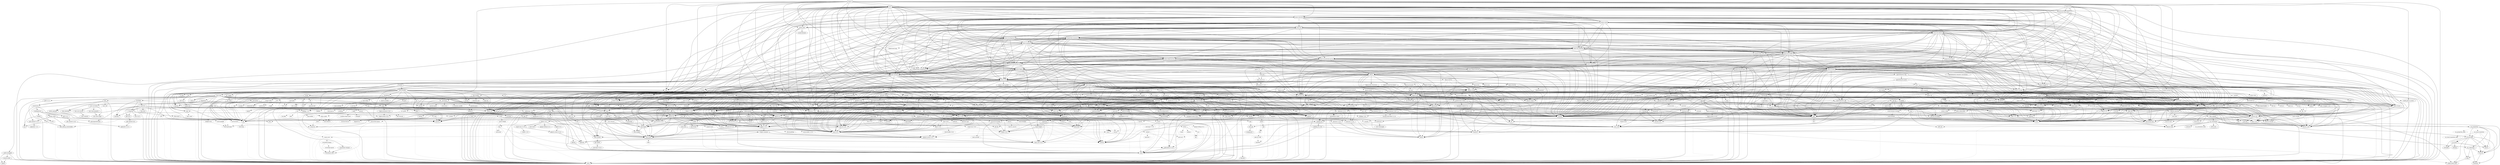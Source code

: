 digraph {
    0 [ label = "common-http-client" shape = box]
    1 [ label = "nomos-core" shape = box]
    2 [ label = "cl" shape = box]
    3 [ label = "cryptarchia-engine" shape = box]
    4 [ label = "nomos-utils" shape = box]
    5 [ label = "nomos-ledger" shape = box]
    6 [ label = "nomos_proof_statements" shape = box]
    7 [ label = "nomos-da-messages" shape = box]
    8 [ label = "kzgrs-backend" shape = box]
    9 [ label = "kzgrs" shape = box]
    10 [ label = "executor-http-client" shape = box]
    11 [ label = "nomos-executor" shape = box]
    12 [ label = "nomos-api" shape = box]
    13 [ label = "cryptarchia-consensus" shape = box]
    14 [ label = "nomos-blend-service" shape = box]
    15 [ label = "nomos-blend" shape = box]
    16 [ label = "nomos-blend-message" shape = box]
    17 [ label = "nomos-blend-network" shape = box]
    18 [ label = "nomos-libp2p" shape = box]
    19 [ label = "nomos-network" shape = box]
    20 [ label = "services-utils" shape = box]
    21 [ label = "nomos-da-sampling" shape = box]
    22 [ label = "nomos-da-network-core" shape = box]
    23 [ label = "subnetworks-assignations" shape = box]
    24 [ label = "nomos-da-network-service" shape = box]
    25 [ label = "nomos-tracing" shape = box]
    26 [ label = "nomos-da-storage" shape = box]
    27 [ label = "nomos-da-verifier" shape = box]
    28 [ label = "nomos-storage" shape = box]
    29 [ label = "nomos-mempool" shape = box]
    30 [ label = "nomos-tracing-service" shape = box]
    31 [ label = "nomos-time" shape = box]
    32 [ label = "nomos-da-dispersal" shape = box]
    33 [ label = "nomos-da-indexer" shape = box]
    34 [ label = "nomos-node" shape = box]
    35 [ label = "nomos-system-sig" shape = box]
    36 [ label = "bundler" shape = box]
    37 [ label = "nomos-cli" shape = box]
    38 [ label = "full-replication" shape = box]
    39 [ label = "nomos-sdp-core" shape = box]
    40 [ label = "key-management-system" shape = box]
    41 [ label = "nomos-sdp" shape = box]
    42 [ label = "cfgsync" shape = box]
    43 [ label = "tests" shape = box]
    44 [ label = "futures" ]
    45 [ label = "reqwest" ]
    46 [ label = "serde" ]
    47 [ label = "serde_json" ]
    48 [ label = "thiserror 1.0.69" ]
    49 [ label = "url" ]
    50 [ label = "anyhow" ]
    51 [ label = "bincode" ]
    52 [ label = "blake2 0.10.6" ]
    53 [ label = "bytes" ]
    54 [ label = "const-hex" ]
    55 [ label = "indexmap 1.9.3" ]
    56 [ label = "nomos_risc0_proofs" ]
    57 [ label = "risc0-zkvm" ]
    58 [ label = "tracing" ]
    59 [ label = "hex" ]
    60 [ label = "rand 0.8.5" ]
    61 [ label = "rand_core 0.6.4" ]
    62 [ label = "sha2 0.10.8" ]
    63 [ label = "serde_with" ]
    64 [ label = "time" ]
    65 [ label = "tokio" ]
    66 [ label = "humantime" style = dashed]
    67 [ label = "rand_chacha" ]
    68 [ label = "rpds" ]
    69 [ label = "crypto-bigint" ]
    70 [ label = "ark-ff 0.4.2" ]
    71 [ label = "ark-poly 0.4.2" ]
    72 [ label = "ark-serialize 0.4.2" ]
    73 [ label = "itertools 0.12.1" ]
    74 [ label = "sha3" ]
    75 [ label = "ark-bls12-381" ]
    76 [ label = "ark-ec 0.4.2" ]
    77 [ label = "ark-poly-commit" ]
    78 [ label = "blst" ]
    79 [ label = "num-bigint" ]
    80 [ label = "num-traits" ]
    81 [ label = "axum 0.6.20" ]
    82 [ label = "clap" ]
    83 [ label = "color-eyre" ]
    84 [ label = "hyper 0.14.32" ]
    85 [ label = "overwatch" ]
    86 [ label = "serde_yaml" ]
    87 [ label = "tower-http" ]
    88 [ label = "utoipa" ]
    89 [ label = "utoipa-swagger-ui" ]
    90 [ label = "tokio-stream" ]
    91 [ label = "tracing-futures" ]
    92 [ label = "libp2p" ]
    93 [ label = "x25519-dalek" ]
    94 [ label = "fixed" ]
    95 [ label = "multiaddr" ]
    96 [ label = "itertools 0.13.0" ]
    97 [ label = "sphinx-packet" ]
    98 [ label = "cached" ]
    99 [ label = "chrono" style = dashed]
    100 [ label = "rand 0.7.3" style = dashed]
    101 [ label = "log" ]
    102 [ label = "libp2p-identity" ]
    103 [ label = "either" ]
    104 [ label = "indexmap 2.8.0" ]
    105 [ label = "libp2p-stream" ]
    106 [ label = "tracing-subscriber 0.3.19" ]
    107 [ label = "opentelemetry" ]
    108 [ label = "opentelemetry-http" ]
    109 [ label = "opentelemetry-otlp" ]
    110 [ label = "opentelemetry-semantic-conventions" ]
    111 [ label = "opentelemetry_sdk" ]
    112 [ label = "tracing-appender" ]
    113 [ label = "tracing-gelf" ]
    114 [ label = "tracing-loki" ]
    115 [ label = "tracing-opentelemetry" ]
    116 [ label = "rocksdb" style = dashed]
    117 [ label = "linked-hash-map" style = dashed]
    118 [ label = "sntpc" style = dashed]
    119 [ label = "thiserror 2.0.12" ]
    120 [ label = "http 0.2.12" ]
    121 [ label = "async-ctrlc" ]
    122 [ label = "env_logger" ]
    123 [ label = "tauri-bundler" ]
    124 [ label = "tauri-utils" ]
    125 [ label = "ed25519-dalek" ]
    126 [ label = "zeroize" ]
    127 [ label = "serde_path_to_error" ]
    128 [ label = "futures-util" ]
    129 [ label = "tempfile" ]
    130 [ label = "futures-channel" ]
    131 [ label = "futures-core" ]
    132 [ label = "futures-executor" ]
    133 [ label = "futures-io" ]
    134 [ label = "futures-sink" ]
    135 [ label = "futures-task" ]
    136 [ label = "base64" ]
    137 [ label = "http 1.3.1" ]
    138 [ label = "serde_urlencoded" ]
    139 [ label = "sync_wrapper 1.0.2" ]
    140 [ label = "tower-service" ]
    141 [ label = "itoa 1.0.15" ]
    142 [ label = "memchr" ]
    143 [ label = "ryu" ]
    144 [ label = "form_urlencoded" ]
    145 [ label = "idna" ]
    146 [ label = "percent-encoding" ]
    147 [ label = "backtrace" ]
    148 [ label = "digest 0.10.7" ]
    149 [ label = "cfg-if" ]
    150 [ label = "proptest" style = dashed]
    151 [ label = "hashbrown 0.12.3" ]
    152 [ label = "borsh" ]
    153 [ label = "bytemuck" ]
    154 [ label = "derive_more" ]
    155 [ label = "getrandom 0.2.15" ]
    156 [ label = "risc0-binfmt" ]
    157 [ label = "risc0-circuit-keccak" ]
    158 [ label = "risc0-circuit-recursion" ]
    159 [ label = "risc0-circuit-rv32im" ]
    160 [ label = "risc0-core" ]
    161 [ label = "risc0-groth16" ]
    162 [ label = "risc0-zkos-v1compat" ]
    163 [ label = "risc0-zkp" ]
    164 [ label = "risc0-zkvm-platform" ]
    165 [ label = "rrs-lib" ]
    166 [ label = "semver" ]
    167 [ label = "pin-project-lite" ]
    168 [ label = "tracing-core" ]
    169 [ label = "deranged" ]
    170 [ label = "num-conv" ]
    171 [ label = "powerfmt" ]
    172 [ label = "time-core" ]
    173 [ label = "mio" style = dashed]
    174 [ label = "parking_lot" ]
    175 [ label = "ppv-lite86" ]
    176 [ label = "archery" ]
    177 [ label = "generic-array 0.14.7" ]
    178 [ label = "serdect" style = dashed]
    179 [ label = "subtle 2.6.1" ]
    180 [ label = "ark-std 0.4.0" ]
    181 [ label = "itertools 0.10.5" ]
    182 [ label = "rayon" style = dashed]
    183 [ label = "hashbrown 0.13.2" ]
    184 [ label = "keccak" ]
    185 [ label = "ark-crypto-primitives 0.4.0" ]
    186 [ label = "ark-relations 0.4.0" ]
    187 [ label = "num-integer" ]
    188 [ label = "libm" style = dashed]
    189 [ label = "axum-core 0.3.4" ]
    190 [ label = "bitflags 1.3.2" ]
    191 [ label = "http-body 0.4.6" ]
    192 [ label = "matchit" ]
    193 [ label = "mime" ]
    194 [ label = "sync_wrapper 0.1.2" ]
    195 [ label = "tower 0.4.13" ]
    196 [ label = "tower-layer" ]
    197 [ label = "clap_builder" ]
    198 [ label = "color-spantrace" style = dashed]
    199 [ label = "eyre" ]
    200 [ label = "indenter" ]
    201 [ label = "once_cell" ]
    202 [ label = "owo-colors" ]
    203 [ label = "tracing-error" style = dashed]
    204 [ label = "h2 0.3.26" style = dashed]
    205 [ label = "httparse" ]
    206 [ label = "httpdate" ]
    207 [ label = "socket2" style = dashed]
    208 [ label = "want" ]
    209 [ label = "tokio-util" ]
    210 [ label = "unsafe-libyaml" ]
    211 [ label = "bitflags 2.9.0" ]
    212 [ label = "http-range-header" ]
    213 [ label = "mime_guess" ]
    214 [ label = "rust-embed" ]
    215 [ label = "pin-project" ]
    216 [ label = "futures-timer" ]
    217 [ label = "libp2p-allow-block-list" ]
    218 [ label = "libp2p-connection-limits" ]
    219 [ label = "libp2p-core" ]
    220 [ label = "libp2p-gossipsub" style = dashed]
    221 [ label = "libp2p-identify" style = dashed]
    222 [ label = "libp2p-kad" style = dashed]
    223 [ label = "libp2p-metrics" style = dashed]
    224 [ label = "libp2p-noise" style = dashed]
    225 [ label = "libp2p-ping" style = dashed]
    226 [ label = "libp2p-plaintext" style = dashed]
    227 [ label = "libp2p-swarm" ]
    228 [ label = "libp2p-yamux" style = dashed]
    229 [ label = "rw-stream-sink" ]
    230 [ label = "curve25519-dalek" ]
    231 [ label = "az" ]
    232 [ label = "half" ]
    233 [ label = "typenum" ]
    234 [ label = "arrayref" ]
    235 [ label = "byteorder" ]
    236 [ label = "data-encoding" ]
    237 [ label = "multibase" ]
    238 [ label = "multihash" ]
    239 [ label = "static_assertions" ]
    240 [ label = "unsigned-varint 0.8.0" ]
    241 [ label = "aes" ]
    242 [ label = "blake2 0.8.1" ]
    243 [ label = "bs58" ]
    244 [ label = "chacha" ]
    245 [ label = "ctr" ]
    246 [ label = "hkdf" ]
    247 [ label = "hmac 0.12.1" ]
    248 [ label = "lioness" ]
    249 [ label = "rand_distr" ]
    250 [ label = "hashbrown 0.14.5" ]
    251 [ label = "web-time" ]
    252 [ label = "getrandom 0.1.16" style = dashed]
    253 [ label = "rand_core 0.5.1" style = dashed]
    254 [ label = "rand_pcg" style = dashed]
    255 [ label = "value-bag" style = dashed]
    256 [ label = "asn1_der" style = dashed]
    257 [ label = "libsecp256k1" style = dashed]
    258 [ label = "quick-protobuf" ]
    259 [ label = "equivalent" ]
    260 [ label = "hashbrown 0.15.2" ]
    261 [ label = "matchers" style = dashed]
    262 [ label = "nu-ansi-term" style = dashed]
    263 [ label = "regex" ]
    264 [ label = "sharded-slab" style = dashed]
    265 [ label = "smallvec" ]
    266 [ label = "thread_local" style = dashed]
    267 [ label = "tracing-log" ]
    268 [ label = "tracing-serde" ]
    269 [ label = "opentelemetry-proto" ]
    270 [ label = "prost" ]
    271 [ label = "tonic" style = dashed]
    272 [ label = "glob" ]
    273 [ label = "crossbeam-channel" ]
    274 [ label = "hostname" ]
    275 [ label = "loki-api" ]
    276 [ label = "snap" ]
    277 [ label = "libc" style = dashed]
    278 [ label = "librocksdb-sys" style = dashed]
    279 [ label = "fnv" ]
    280 [ label = "ctrlc" ]
    281 [ label = "anstream" style = dashed]
    282 [ label = "anstyle" ]
    283 [ label = "env_filter" ]
    284 [ label = "jiff" style = dashed]
    285 [ label = "dirs" ]
    286 [ label = "dunce" ]
    287 [ label = "flate2" ]
    288 [ label = "handlebars" ]
    289 [ label = "image" ]
    290 [ label = "os_pipe" ]
    291 [ label = "sha1" ]
    292 [ label = "strsim" ]
    293 [ label = "tar" ]
    294 [ label = "ureq" ]
    295 [ label = "uuid" ]
    296 [ label = "walkdir" ]
    297 [ label = "zip" ]
    298 [ label = "html5ever" ]
    299 [ label = "infer" ]
    300 [ label = "json-patch" ]
    301 [ label = "kuchikiki" ]
    302 [ label = "phf 0.11.3" ]
    303 [ label = "serde-untagged" ]
    304 [ label = "toml" ]
    305 [ label = "urlpattern" ]
    306 [ label = "ed25519" ]
    307 [ label = "pin-utils" ]
    308 [ label = "slab" style = dashed]
    309 [ label = "fastrand" ]
    310 [ label = "num_cpus" style = dashed]
    311 [ label = "idna_adapter" ]
    312 [ label = "utf8_iter" ]
    313 [ label = "rustc-demangle" ]
    314 [ label = "block-buffer 0.10.4" style = dashed]
    315 [ label = "const-oid" style = dashed]
    316 [ label = "crypto-common" ]
    317 [ label = "lazy_static" ]
    318 [ label = "rand_xorshift" style = dashed]
    319 [ label = "regex-syntax 0.8.5" ]
    320 [ label = "unarray" style = dashed]
    321 [ label = "elf" ]
    322 [ label = "postcard" ]
    323 [ label = "ark-bn254" ]
    324 [ label = "ark-ec 0.5.0" ]
    325 [ label = "ark-groth16" ]
    326 [ label = "ark-serialize 0.5.0" ]
    327 [ label = "include_bytes_aligned" ]
    328 [ label = "no_std_strings" ]
    329 [ label = "ff" style = dashed]
    330 [ label = "hex-literal" ]
    331 [ label = "downcast-rs" ]
    332 [ label = "lock_api" ]
    333 [ label = "parking_lot_core" ]
    334 [ label = "zerocopy 0.8.23" ]
    335 [ label = "triomphe" style = dashed]
    336 [ label = "base16ct" style = dashed]
    337 [ label = "rayon-core" style = dashed]
    338 [ label = "ahash" style = dashed]
    339 [ label = "ark-snark 0.4.0" ]
    340 [ label = "tracing-subscriber 0.2.25" style = dashed]
    341 [ label = "clap_lex" ]
    342 [ label = "terminal_size" style = dashed]
    343 [ label = "try-lock" ]
    344 [ label = "unicase" ]
    345 [ label = "rust-embed-utils" ]
    346 [ label = "multistream-select" ]
    347 [ label = "async-channel" style = dashed]
    348 [ label = "asynchronous-codec" style = dashed]
    349 [ label = "hashlink" style = dashed]
    350 [ label = "hex_fmt" style = dashed]
    351 [ label = "prometheus-client" style = dashed]
    352 [ label = "quick-protobuf-codec" style = dashed]
    353 [ label = "futures-bounded" style = dashed]
    354 [ label = "uint" style = dashed]
    355 [ label = "lru" ]
    356 [ label = "yamux 0.12.1" style = dashed]
    357 [ label = "yamux 0.13.4" style = dashed]
    358 [ label = "base-x" ]
    359 [ label = "data-encoding-macro" ]
    360 [ label = "core2" ]
    361 [ label = "cipher" ]
    362 [ label = "byte-tools" ]
    363 [ label = "crypto-mac 0.7.0" ]
    364 [ label = "digest 0.8.1" ]
    365 [ label = "opaque-debug 0.2.3" ]
    366 [ label = "tinyvec" style = dashed]
    367 [ label = "keystream" ]
    368 [ label = "digest 0.9.0" style = dashed]
    369 [ label = "hmac-drbg" style = dashed]
    370 [ label = "libsecp256k1-core" style = dashed]
    371 [ label = "sha2 0.9.9" style = dashed]
    372 [ label = "allocator-api2" style = dashed]
    373 [ label = "foldhash" style = dashed]
    374 [ label = "regex-automata 0.1.10" style = dashed]
    375 [ label = "overload" style = dashed]
    376 [ label = "aho-corasick" style = dashed]
    377 [ label = "regex-automata 0.4.9" ]
    378 [ label = "async-stream" style = dashed]
    379 [ label = "axum 0.7.9" style = dashed]
    380 [ label = "h2 0.4.8" style = dashed]
    381 [ label = "http-body 1.0.1" style = dashed]
    382 [ label = "http-body-util" style = dashed]
    383 [ label = "hyper 1.6.0" style = dashed]
    384 [ label = "hyper-timeout" style = dashed]
    385 [ label = "hyper-util" style = dashed]
    386 [ label = "crossbeam-utils" ]
    387 [ label = "match_cfg" ]
    388 [ label = "prost-types" ]
    389 [ label = "bzip2-sys" style = dashed]
    390 [ label = "libz-sys" style = dashed]
    391 [ label = "lz4-sys" style = dashed]
    392 [ label = "zstd-sys" style = dashed]
    393 [ label = "anstyle-parse" style = dashed]
    394 [ label = "anstyle-query" style = dashed]
    395 [ label = "colorchoice" style = dashed]
    396 [ label = "is_terminal_polyfill" style = dashed]
    397 [ label = "utf8parse" style = dashed]
    398 [ label = "dirs-sys" ]
    399 [ label = "crc32fast" ]
    400 [ label = "miniz_oxide" style = dashed]
    401 [ label = "derive_builder" ]
    402 [ label = "num-order" ]
    403 [ label = "pest" ]
    404 [ label = "byteorder-lite" ]
    405 [ label = "color_quant" style = dashed]
    406 [ label = "exr" style = dashed]
    407 [ label = "gif" style = dashed]
    408 [ label = "image-webp" style = dashed]
    409 [ label = "png" style = dashed]
    410 [ label = "qoi" style = dashed]
    411 [ label = "ravif" style = dashed]
    412 [ label = "rgb" style = dashed]
    413 [ label = "tiff" style = dashed]
    414 [ label = "zune-core" style = dashed]
    415 [ label = "zune-jpeg" style = dashed]
    416 [ label = "filetime" ]
    417 [ label = "rustls" style = dashed]
    418 [ label = "rustls-pemfile" style = dashed]
    419 [ label = "rustls-pki-types" style = dashed]
    420 [ label = "socks" style = dashed]
    421 [ label = "ureq-proto" ]
    422 [ label = "utf-8" ]
    423 [ label = "webpki-roots" style = dashed]
    424 [ label = "sha1_smol" style = dashed]
    425 [ label = "same-file" ]
    426 [ label = "zopfli" style = dashed]
    427 [ label = "mac" ]
    428 [ label = "markup5ever" ]
    429 [ label = "cfb" style = dashed]
    430 [ label = "jsonptr" ]
    431 [ label = "cssparser" ]
    432 [ label = "matches" ]
    433 [ label = "selectors" ]
    434 [ label = "phf_shared 0.11.3" ]
    435 [ label = "erased-serde" ]
    436 [ label = "typeid" ]
    437 [ label = "serde_spanned" ]
    438 [ label = "toml_datetime" ]
    439 [ label = "toml_edit" style = dashed]
    440 [ label = "unic-ucd-ident" ]
    441 [ label = "pkcs8" style = dashed]
    442 [ label = "signature" ]
    443 [ label = "icu_normalizer" ]
    444 [ label = "icu_properties" ]
    445 [ label = "spin" style = dashed]
    446 [ label = "cobs" ]
    447 [ label = "embedded-io 0.4.0" style = dashed]
    448 [ label = "embedded-io 0.6.1" style = dashed]
    449 [ label = "heapless" style = dashed]
    450 [ label = "ark-ff 0.5.0" ]
    451 [ label = "ark-r1cs-std" style = dashed]
    452 [ label = "ark-std 0.5.0" ]
    453 [ label = "ark-poly 0.5.0" ]
    454 [ label = "ark-crypto-primitives 0.5.0" ]
    455 [ label = "ark-relations 0.5.1" ]
    456 [ label = "arrayvec" ]
    457 [ label = "bitvec" style = dashed]
    458 [ label = "scopeguard" ]
    459 [ label = "crossbeam-deque" style = dashed]
    460 [ label = "zerocopy 0.7.35" style = dashed]
    461 [ label = "unsigned-varint 0.7.2" ]
    462 [ label = "concurrent-queue" style = dashed]
    463 [ label = "event-listener-strategy" style = dashed]
    464 [ label = "dtoa" ]
    465 [ label = "crunchy" style = dashed]
    466 [ label = "nohash-hasher" style = dashed]
    467 [ label = "inout" ]
    468 [ label = "generic-array 0.12.4" ]
    469 [ label = "subtle 1.0.0" ]
    470 [ label = "tinyvec_macros" style = dashed]
    471 [ label = "hmac 0.8.1" style = dashed]
    472 [ label = "block-buffer 0.9.0" style = dashed]
    473 [ label = "opaque-debug 0.3.1" style = dashed]
    474 [ label = "regex-syntax 0.6.29" style = dashed]
    475 [ label = "axum-core 0.4.5" style = dashed]
    476 [ label = "tower 0.5.2" style = dashed]
    477 [ label = "atomic-waker" style = dashed]
    478 [ label = "option-ext" ]
    479 [ label = "adler2" style = dashed]
    480 [ label = "simd-adler32" style = dashed]
    481 [ label = "num-modular" ]
    482 [ label = "ucd-trie" ]
    483 [ label = "bit_field" style = dashed]
    484 [ label = "lebe" style = dashed]
    485 [ label = "zune-inflate" style = dashed]
    486 [ label = "weezl" style = dashed]
    487 [ label = "quick-error" style = dashed]
    488 [ label = "fdeflate" style = dashed]
    489 [ label = "avif-serialize" style = dashed]
    490 [ label = "imgref" style = dashed]
    491 [ label = "loop9" style = dashed]
    492 [ label = "rav1e" style = dashed]
    493 [ label = "jpeg-decoder" style = dashed]
    494 [ label = "ring" style = dashed]
    495 [ label = "rustls-webpki" style = dashed]
    496 [ label = "bumpalo" style = dashed]
    497 [ label = "lockfree-object-pool" style = dashed]
    498 [ label = "phf 0.10.1" ]
    499 [ label = "string_cache" ]
    500 [ label = "tendril" ]
    501 [ label = "dtoa-short" ]
    502 [ label = "itoa 0.4.8" ]
    503 [ label = "phf 0.8.0" ]
    504 [ label = "fxhash" ]
    505 [ label = "precomputed-hash" ]
    506 [ label = "servo_arc" ]
    507 [ label = "thin-slice" ]
    508 [ label = "siphasher 1.0.1" ]
    509 [ label = "winnow" style = dashed]
    510 [ label = "unic-char-property" ]
    511 [ label = "unic-char-range" ]
    512 [ label = "unic-ucd-version" ]
    513 [ label = "der" style = dashed]
    514 [ label = "spki" style = dashed]
    515 [ label = "icu_collections" ]
    516 [ label = "icu_normalizer_data" style = dashed]
    517 [ label = "icu_provider" ]
    518 [ label = "utf16_iter" ]
    519 [ label = "write16" ]
    520 [ label = "zerovec" ]
    521 [ label = "icu_locid_transform" style = dashed]
    522 [ label = "icu_properties_data" style = dashed]
    523 [ label = "tinystr" ]
    524 [ label = "hash32" style = dashed]
    525 [ label = "stable_deref_trait" ]
    526 [ label = "ark-snark 0.5.1" ]
    527 [ label = "merlin" style = dashed]
    528 [ label = "funty" style = dashed]
    529 [ label = "radium" style = dashed]
    530 [ label = "tap" style = dashed]
    531 [ label = "wyz" style = dashed]
    532 [ label = "crossbeam-epoch" style = dashed]
    533 [ label = "event-listener" style = dashed]
    534 [ label = "block-padding" style = dashed]
    535 [ label = "crypto-mac 0.8.0" style = dashed]
    536 [ label = "av1-grain" style = dashed]
    537 [ label = "bitstream-io" style = dashed]
    538 [ label = "maybe-rayon" style = dashed]
    539 [ label = "new_debug_unreachable" ]
    540 [ label = "profiling" style = dashed]
    541 [ label = "v_frame" style = dashed]
    542 [ label = "wasm-bindgen" style = dashed]
    543 [ label = "untrusted" style = dashed]
    544 [ label = "phf_shared 0.10.0" ]
    545 [ label = "futf" ]
    546 [ label = "phf_shared 0.8.0" ]
    547 [ label = "nodrop" ]
    548 [ label = "unic-common" ]
    549 [ label = "pem-rfc7468" style = dashed]
    550 [ label = "base64ct" style = dashed]
    551 [ label = "yoke" ]
    552 [ label = "zerofrom" ]
    553 [ label = "icu_locid" ]
    554 [ label = "writeable" ]
    555 [ label = "icu_locid_transform_data" style = dashed]
    556 [ label = "nom" style = dashed]
    557 [ label = "num-rational" style = dashed]
    558 [ label = "aligned-vec" style = dashed]
    559 [ label = "siphasher 0.3.11" ]
    560 [ label = "litemap" ]
    561 [ label = "minimal-lexical" style = dashed]
    0 -> 44 [ ]
    0 -> 1 [ ]
    0 -> 7 [ ]
    0 -> 45 [ ]
    0 -> 46 [ ]
    0 -> 47 [ ]
    0 -> 48 [ ]
    0 -> 49 [ ]
    1 -> 50 [ ]
    1 -> 51 [ ]
    1 -> 52 [ ]
    1 -> 53 [ ]
    1 -> 2 [ ]
    1 -> 54 [ ]
    1 -> 3 [ ]
    1 -> 55 [ ]
    1 -> 5 [ ]
    1 -> 6 [ ]
    1 -> 56 [ ]
    1 -> 57 [ ]
    1 -> 46 [ ]
    1 -> 48 [ ]
    1 -> 58 [ ]
    2 -> 59 [ ]
    2 -> 60 [ ]
    2 -> 61 [ ]
    2 -> 46 [ ]
    2 -> 62 [ ]
    3 -> 4 [ style = dotted]
    3 -> 46 [ style = dotted]
    3 -> 63 [ style = dotted]
    3 -> 48 [ ]
    3 -> 64 [ ]
    3 -> 65 [ style = dotted]
    4 -> 54 [ ]
    4 -> 66 [ style = dotted]
    4 -> 60 [ ]
    4 -> 67 [ ]
    4 -> 46 [ style = dotted]
    4 -> 63 [ style = dotted]
    4 -> 64 [ style = dotted]
    5 -> 52 [ ]
    5 -> 2 [ ]
    5 -> 3 [ ]
    5 -> 4 [ style = dotted]
    5 -> 6 [ ]
    5 -> 60 [ ]
    5 -> 68 [ ]
    5 -> 46 [ style = dotted]
    5 -> 48 [ ]
    6 -> 2 [ ]
    6 -> 69 [ ]
    6 -> 46 [ ]
    6 -> 62 [ ]
    7 -> 44 [ ]
    7 -> 8 [ ]
    7 -> 1 [ ]
    7 -> 46 [ ]
    7 -> 65 [ ]
    8 -> 70 [ ]
    8 -> 71 [ ]
    8 -> 72 [ ]
    8 -> 52 [ ]
    8 -> 73 [ ]
    8 -> 9 [ ]
    8 -> 1 [ ]
    8 -> 60 [ ]
    8 -> 46 [ ]
    8 -> 74 [ ]
    9 -> 75 [ ]
    9 -> 76 [ ]
    9 -> 70 [ ]
    9 -> 71 [ ]
    9 -> 77 [ ]
    9 -> 72 [ ]
    9 -> 78 [ ]
    9 -> 79 [ ]
    9 -> 80 [ ]
    9 -> 60 [ ]
    9 -> 48 [ ]
    10 -> 0 [ ]
    10 -> 44 [ ]
    10 -> 1 [ ]
    10 -> 11 [ ]
    10 -> 45 [ ]
    10 -> 46 [ ]
    11 -> 81 [ ]
    11 -> 82 [ ]
    11 -> 83 [ ]
    11 -> 84 [ ]
    11 -> 8 [ ]
    11 -> 12 [ ]
    11 -> 14 [ ]
    11 -> 1 [ ]
    11 -> 32 [ ]
    11 -> 22 [ ]
    11 -> 24 [ ]
    11 -> 21 [ ]
    11 -> 27 [ ]
    11 -> 18 [ ]
    11 -> 29 [ ]
    11 -> 19 [ ]
    11 -> 34 [ ]
    11 -> 28 [ ]
    11 -> 31 [ ]
    11 -> 85 [ ]
    11 -> 60 [ ]
    11 -> 67 [ ]
    11 -> 46 [ ]
    11 -> 86 [ ]
    11 -> 23 [ ]
    11 -> 65 [ ]
    11 -> 87 [ ]
    11 -> 58 [ ]
    11 -> 88 [ ]
    11 -> 89 [ ]
    12 -> 81 [ style = dotted]
    12 -> 53 [ ]
    12 -> 13 [ ]
    12 -> 44 [ ]
    12 -> 84 [ style = dotted]
    12 -> 8 [ ]
    12 -> 14 [ ]
    12 -> 1 [ ]
    12 -> 32 [ ]
    12 -> 33 [ ]
    12 -> 22 [ ]
    12 -> 24 [ ]
    12 -> 21 [ ]
    12 -> 26 [ ]
    12 -> 27 [ ]
    12 -> 18 [ ]
    12 -> 29 [ ]
    12 -> 19 [ ]
    12 -> 28 [ ]
    12 -> 31 [ ]
    12 -> 85 [ ]
    12 -> 60 [ ]
    12 -> 46 [ ]
    12 -> 47 [ ]
    12 -> 23 [ ]
    12 -> 65 [ ]
    12 -> 88 [ ]
    12 -> 89 [ ]
    13 -> 2 [ ]
    13 -> 3 [ ]
    13 -> 44 [ ]
    13 -> 14 [ ]
    13 -> 1 [ ]
    13 -> 21 [ ]
    13 -> 27 [ ]
    13 -> 5 [ ]
    13 -> 29 [ ]
    13 -> 19 [ ]
    13 -> 28 [ ]
    13 -> 31 [ ]
    13 -> 6 [ ]
    13 -> 85 [ ]
    13 -> 60 [ ]
    13 -> 57 [ ]
    13 -> 46 [ ]
    13 -> 63 [ ]
    13 -> 20 [ ]
    13 -> 48 [ ]
    13 -> 65 [ ]
    13 -> 90 [ ]
    13 -> 58 [ ]
    13 -> 91 [ ]
    14 -> 44 [ ]
    14 -> 92 [ ]
    14 -> 15 [ ]
    14 -> 16 [ ]
    14 -> 17 [ ]
    14 -> 1 [ ]
    14 -> 18 [ style = dotted]
    14 -> 19 [ ]
    14 -> 4 [ ]
    14 -> 85 [ ]
    14 -> 60 [ ]
    14 -> 67 [ ]
    14 -> 46 [ ]
    14 -> 63 [ ]
    14 -> 20 [ ]
    14 -> 65 [ ]
    14 -> 90 [ ]
    14 -> 58 [ ]
    14 -> 93 [ ]
    15 -> 52 [ ]
    15 -> 94 [ ]
    15 -> 44 [ ]
    15 -> 95 [ ]
    15 -> 16 [ ]
    15 -> 4 [ ]
    15 -> 60 [ ]
    15 -> 46 [ ]
    15 -> 63 [ ]
    15 -> 65 [ ]
    15 -> 90 [ ]
    15 -> 58 [ ]
    16 -> 96 [ ]
    16 -> 67 [ ]
    16 -> 62 [ ]
    16 -> 97 [ ]
    16 -> 48 [ ]
    16 -> 93 [ ]
    17 -> 98 [ ]
    17 -> 44 [ ]
    17 -> 92 [ ]
    17 -> 15 [ ]
    17 -> 16 [ ]
    17 -> 62 [ ]
    17 -> 65 [ style = dotted]
    17 -> 90 [ style = dotted]
    17 -> 58 [ ]
    18 -> 52 [ ]
    18 -> 44 [ ]
    18 -> 59 [ ]
    18 -> 92 [ ]
    18 -> 95 [ ]
    18 -> 46 [ ]
    18 -> 48 [ ]
    18 -> 58 [ ]
    19 -> 99 [ style = dotted]
    19 -> 44 [ ]
    19 -> 18 [ style = dotted]
    19 -> 85 [ ]
    19 -> 100 [ style = dotted]
    19 -> 46 [ ]
    19 -> 20 [ ]
    19 -> 65 [ ]
    19 -> 90 [ ]
    19 -> 58 [ ]
    20 -> 101 [ ]
    20 -> 85 [ ]
    20 -> 46 [ ]
    20 -> 47 [ ]
    20 -> 48 [ ]
    20 -> 58 [ ]
    21 -> 0 [ ]
    21 -> 44 [ ]
    21 -> 59 [ ]
    21 -> 8 [ ]
    21 -> 102 [ ]
    21 -> 95 [ ]
    21 -> 1 [ ]
    21 -> 22 [ ]
    21 -> 24 [ ]
    21 -> 26 [ ]
    21 -> 27 [ ]
    21 -> 28 [ ]
    21 -> 25 [ ]
    21 -> 85 [ ]
    21 -> 60 [ ]
    21 -> 46 [ ]
    21 -> 20 [ ]
    21 -> 23 [ ]
    21 -> 65 [ ]
    21 -> 90 [ ]
    21 -> 58 [ ]
    21 -> 49 [ ]
    22 -> 98 [ ]
    22 -> 103 [ ]
    22 -> 94 [ ]
    22 -> 44 [ ]
    22 -> 104 [ ]
    22 -> 8 [ ]
    22 -> 92 [ ]
    22 -> 105 [ ]
    22 -> 101 [ ]
    22 -> 1 [ ]
    22 -> 7 [ ]
    22 -> 4 [ ]
    22 -> 60 [ ]
    22 -> 46 [ ]
    22 -> 63 [ ]
    22 -> 23 [ ]
    22 -> 48 [ ]
    22 -> 65 [ ]
    22 -> 90 [ ]
    22 -> 58 [ ]
    22 -> 106 [ ]
    23 -> 92 [ ]
    23 -> 102 [ ]
    23 -> 46 [ ]
    24 -> 44 [ ]
    24 -> 8 [ ]
    24 -> 92 [ ]
    24 -> 101 [ ]
    24 -> 1 [ ]
    24 -> 22 [ ]
    24 -> 18 [ ]
    24 -> 25 [ ]
    24 -> 85 [ ]
    24 -> 46 [ ]
    24 -> 20 [ ]
    24 -> 23 [ ]
    24 -> 65 [ ]
    24 -> 90 [ ]
    24 -> 58 [ ]
    25 -> 107 [ ]
    25 -> 108 [ ]
    25 -> 109 [ ]
    25 -> 110 [ ]
    25 -> 111 [ ]
    25 -> 60 [ ]
    25 -> 45 [ ]
    25 -> 46 [ ]
    25 -> 65 [ ]
    25 -> 58 [ ]
    25 -> 112 [ ]
    25 -> 113 [ ]
    25 -> 114 [ ]
    25 -> 115 [ ]
    25 -> 106 [ ]
    25 -> 49 [ ]
    26 -> 53 [ ]
    27 -> 44 [ ]
    27 -> 8 [ ]
    27 -> 92 [ ]
    27 -> 1 [ ]
    27 -> 22 [ ]
    27 -> 24 [ ]
    27 -> 26 [ ]
    27 -> 28 [ ]
    27 -> 25 [ ]
    27 -> 85 [ ]
    27 -> 46 [ ]
    27 -> 20 [ ]
    27 -> 23 [ ]
    27 -> 65 [ ]
    27 -> 90 [ ]
    27 -> 58 [ ]
    28 -> 53 [ ]
    28 -> 44 [ ]
    28 -> 85 [ ]
    28 -> 116 [ style = dotted]
    28 -> 46 [ ]
    28 -> 20 [ ]
    28 -> 48 [ ]
    28 -> 65 [ ]
    28 -> 58 [ ]
    29 -> 44 [ ]
    29 -> 8 [ ]
    29 -> 117 [ style = dotted]
    29 -> 1 [ ]
    29 -> 22 [ ]
    29 -> 21 [ ]
    29 -> 19 [ ]
    29 -> 85 [ ]
    29 -> 60 [ ]
    29 -> 46 [ ]
    29 -> 47 [ style = dotted]
    29 -> 20 [ ]
    29 -> 48 [ ]
    29 -> 65 [ ]
    29 -> 90 [ ]
    29 -> 58 [ ]
    29 -> 88 [ style = dotted]
    30 -> 44 [ ]
    30 -> 25 [ ]
    30 -> 85 [ ]
    30 -> 46 [ ]
    30 -> 58 [ ]
    30 -> 112 [ ]
    30 -> 106 [ ]
    31 -> 3 [ ]
    31 -> 44 [ ]
    31 -> 101 [ ]
    31 -> 4 [ style = dotted]
    31 -> 85 [ ]
    31 -> 46 [ style = dotted]
    31 -> 63 [ style = dotted]
    31 -> 20 [ ]
    31 -> 118 [ style = dotted]
    31 -> 119 [ style = dotted]
    31 -> 64 [ ]
    31 -> 65 [ ]
    31 -> 90 [ ]
    32 -> 44 [ ]
    32 -> 8 [ ]
    32 -> 1 [ ]
    32 -> 22 [ ]
    32 -> 24 [ ]
    32 -> 21 [ ]
    32 -> 27 [ ]
    32 -> 29 [ ]
    32 -> 25 [ ]
    32 -> 4 [ ]
    32 -> 85 [ ]
    32 -> 60 [ ]
    32 -> 46 [ ]
    32 -> 63 [ ]
    32 -> 23 [ ]
    32 -> 65 [ ]
    32 -> 90 [ ]
    32 -> 58 [ ]
    33 -> 53 [ ]
    33 -> 13 [ ]
    33 -> 44 [ ]
    33 -> 8 [ ]
    33 -> 1 [ ]
    33 -> 21 [ ]
    33 -> 26 [ ]
    33 -> 27 [ ]
    33 -> 29 [ ]
    33 -> 28 [ ]
    33 -> 31 [ ]
    33 -> 25 [ ]
    33 -> 85 [ ]
    33 -> 60 [ ]
    33 -> 46 [ ]
    33 -> 20 [ ]
    33 -> 65 [ ]
    33 -> 90 [ ]
    33 -> 58 [ ]
    34 -> 81 [ ]
    34 -> 53 [ ]
    34 -> 2 [ ]
    34 -> 82 [ ]
    34 -> 83 [ ]
    34 -> 13 [ ]
    34 -> 59 [ ]
    34 -> 120 [ ]
    34 -> 84 [ ]
    34 -> 8 [ ]
    34 -> 12 [ ]
    34 -> 14 [ ]
    34 -> 1 [ ]
    34 -> 33 [ ]
    34 -> 7 [ ]
    34 -> 22 [ ]
    34 -> 24 [ ]
    34 -> 21 [ ]
    34 -> 27 [ ]
    34 -> 18 [ ]
    34 -> 29 [ ]
    34 -> 19 [ ]
    34 -> 28 [ ]
    34 -> 35 [ ]
    34 -> 31 [ ]
    34 -> 25 [ ]
    34 -> 30 [ ]
    34 -> 85 [ ]
    34 -> 60 [ ]
    34 -> 67 [ ]
    34 -> 46 [ ]
    34 -> 86 [ ]
    34 -> 23 [ ]
    34 -> 64 [ ]
    34 -> 65 [ ]
    34 -> 87 [ ]
    34 -> 58 [ ]
    34 -> 88 [ ]
    34 -> 89 [ ]
    35 -> 121 [ ]
    35 -> 44 [ ]
    35 -> 85 [ ]
    35 -> 20 [ ]
    35 -> 65 [ ]
    36 -> 82 [ ]
    36 -> 122 [ ]
    36 -> 101 [ ]
    36 -> 47 [ ]
    36 -> 123 [ ]
    36 -> 124 [ ]
    37 -> 82 [ ]
    37 -> 10 [ ]
    37 -> 59 [ ]
    37 -> 8 [ ]
    37 -> 1 [ ]
    37 -> 7 [ ]
    37 -> 34 [ ]
    37 -> 25 [ ]
    37 -> 45 [ ]
    37 -> 46 [ ]
    37 -> 47 [ ]
    37 -> 65 [ ]
    37 -> 58 [ ]
    37 -> 106 [ ]
    38 -> 53 [ ]
    38 -> 1 [ ]
    38 -> 46 [ ]
    39 -> 52 [ ]
    39 -> 95 [ ]
    39 -> 48 [ ]
    39 -> 58 [ ]
    40 -> 53 [ ]
    40 -> 125 [ ]
    40 -> 44 [ ]
    40 -> 101 [ ]
    40 -> 85 [ ]
    40 -> 46 [ ]
    40 -> 20 [ ]
    40 -> 119 [ ]
    40 -> 65 [ ]
    40 -> 126 [ ]
    41 -> 44 [ ]
    41 -> 39 [ ]
    41 -> 85 [ ]
    41 -> 20 [ ]
    41 -> 65 [ ]
    41 -> 58 [ ]
    42 -> 81 [ ]
    42 -> 82 [ ]
    42 -> 15 [ ]
    42 -> 16 [ ]
    42 -> 32 [ ]
    42 -> 22 [ ]
    42 -> 11 [ ]
    42 -> 18 [ ]
    42 -> 34 [ ]
    42 -> 30 [ ]
    42 -> 4 [ ]
    42 -> 60 [ ]
    42 -> 45 [ ]
    42 -> 46 [ ]
    42 -> 47 [ ]
    42 -> 127 [ ]
    42 -> 63 [ ]
    42 -> 86 [ ]
    42 -> 23 [ ]
    42 -> 43 [ ]
    42 -> 65 [ ]
    42 -> 58 [ ]
    43 -> 78 [ ]
    43 -> 2 [ ]
    43 -> 0 [ ]
    43 -> 13 [ ]
    43 -> 3 [ ]
    43 -> 10 [ ]
    43 -> 44 [ ]
    43 -> 128 [ ]
    43 -> 59 [ ]
    43 -> 8 [ ]
    43 -> 12 [ ]
    43 -> 15 [ ]
    43 -> 16 [ ]
    43 -> 14 [ ]
    43 -> 1 [ ]
    43 -> 32 [ ]
    43 -> 33 [ ]
    43 -> 22 [ ]
    43 -> 24 [ ]
    43 -> 21 [ ]
    43 -> 27 [ ]
    43 -> 11 [ ]
    43 -> 5 [ ]
    43 -> 18 [ ]
    43 -> 29 [ ]
    43 -> 19 [ ]
    43 -> 34 [ ]
    43 -> 31 [ ]
    43 -> 25 [ ]
    43 -> 30 [ ]
    43 -> 60 [ ]
    43 -> 45 [ ]
    43 -> 46 [ ]
    43 -> 47 [ ]
    43 -> 86 [ ]
    43 -> 23 [ ]
    43 -> 129 [ ]
    43 -> 64 [ ]
    43 -> 65 [ ]
    43 -> 58 [ ]
    43 -> 93 [ ]
    44 -> 130 [ ]
    44 -> 131 [ ]
    44 -> 132 [ style = dotted]
    44 -> 133 [ ]
    44 -> 134 [ ]
    44 -> 135 [ ]
    44 -> 128 [ ]
    45 -> 136 [ ]
    45 -> 53 [ ]
    45 -> 131 [ ]
    45 -> 128 [ ]
    45 -> 137 [ ]
    45 -> 46 [ ]
    45 -> 47 [ style = dotted]
    45 -> 138 [ ]
    45 -> 139 [ ]
    45 -> 140 [ ]
    45 -> 49 [ ]
    47 -> 141 [ ]
    47 -> 142 [ ]
    47 -> 143 [ ]
    47 -> 46 [ ]
    49 -> 144 [ ]
    49 -> 145 [ ]
    49 -> 146 [ ]
    49 -> 46 [ style = dotted]
    50 -> 147 [ style = dotted]
    51 -> 46 [ ]
    52 -> 148 [ ]
    53 -> 46 [ style = dotted]
    54 -> 149 [ ]
    54 -> 59 [ style = dotted]
    54 -> 150 [ style = dotted]
    54 -> 46 [ style = dotted]
    55 -> 151 [ ]
    55 -> 46 [ style = dotted]
    57 -> 50 [ ]
    57 -> 152 [ ]
    57 -> 153 [ ]
    57 -> 154 [ ]
    57 -> 155 [ ]
    57 -> 59 [ ]
    57 -> 156 [ ]
    57 -> 157 [ ]
    57 -> 158 [ ]
    57 -> 159 [ ]
    57 -> 160 [ ]
    57 -> 161 [ ]
    57 -> 162 [ ]
    57 -> 163 [ ]
    57 -> 164 [ ]
    57 -> 165 [ ]
    57 -> 166 [ ]
    57 -> 46 [ ]
    57 -> 58 [ ]
    58 -> 101 [ style = dotted]
    58 -> 167 [ ]
    58 -> 168 [ ]
    60 -> 67 [ style = dotted]
    60 -> 61 [ ]
    61 -> 155 [ style = dotted]
    62 -> 149 [ ]
    62 -> 148 [ ]
    63 -> 136 [ style = dotted]
    63 -> 99 [ style = dotted]
    63 -> 59 [ style = dotted]
    63 -> 55 [ style = dotted]
    63 -> 104 [ style = dotted]
    63 -> 46 [ ]
    63 -> 47 [ style = dotted]
    63 -> 64 [ style = dotted]
    64 -> 169 [ ]
    64 -> 141 [ style = dotted]
    64 -> 170 [ ]
    64 -> 171 [ ]
    64 -> 46 [ style = dotted]
    64 -> 172 [ ]
    65 -> 53 [ style = dotted]
    65 -> 173 [ style = dotted]
    65 -> 174 [ style = dotted]
    65 -> 167 [ ]
    67 -> 175 [ ]
    67 -> 61 [ ]
    68 -> 176 [ ]
    68 -> 46 [ style = dotted]
    69 -> 177 [ style = dotted]
    69 -> 61 [ style = dotted]
    69 -> 178 [ style = dotted]
    69 -> 179 [ ]
    69 -> 126 [ style = dotted]
    70 -> 72 [ ]
    70 -> 180 [ ]
    70 -> 148 [ ]
    70 -> 181 [ ]
    70 -> 79 [ ]
    70 -> 80 [ ]
    70 -> 182 [ style = dotted]
    70 -> 126 [ ]
    71 -> 70 [ ]
    71 -> 72 [ ]
    71 -> 180 [ ]
    71 -> 183 [ ]
    71 -> 182 [ style = dotted]
    72 -> 180 [ ]
    72 -> 148 [ ]
    72 -> 79 [ ]
    73 -> 103 [ ]
    74 -> 148 [ ]
    74 -> 184 [ ]
    75 -> 76 [ ]
    75 -> 70 [ ]
    75 -> 72 [ ]
    75 -> 180 [ ]
    76 -> 70 [ ]
    76 -> 71 [ ]
    76 -> 72 [ ]
    76 -> 180 [ ]
    76 -> 183 [ ]
    76 -> 181 [ ]
    76 -> 80 [ ]
    76 -> 182 [ style = dotted]
    76 -> 126 [ ]
    77 -> 185 [ ]
    77 -> 76 [ ]
    77 -> 70 [ ]
    77 -> 71 [ ]
    77 -> 186 [ style = dotted]
    77 -> 72 [ ]
    77 -> 180 [ ]
    77 -> 148 [ ]
    77 -> 182 [ style = dotted]
    78 -> 126 [ ]
    79 -> 187 [ ]
    79 -> 80 [ ]
    80 -> 188 [ style = dotted]
    81 -> 189 [ ]
    81 -> 190 [ ]
    81 -> 53 [ ]
    81 -> 128 [ ]
    81 -> 120 [ ]
    81 -> 191 [ ]
    81 -> 84 [ ]
    81 -> 141 [ ]
    81 -> 192 [ ]
    81 -> 142 [ ]
    81 -> 193 [ ]
    81 -> 146 [ ]
    81 -> 167 [ ]
    81 -> 46 [ ]
    81 -> 47 [ style = dotted]
    81 -> 127 [ style = dotted]
    81 -> 138 [ style = dotted]
    81 -> 194 [ ]
    81 -> 65 [ style = dotted]
    81 -> 195 [ ]
    81 -> 196 [ ]
    81 -> 140 [ ]
    82 -> 197 [ ]
    83 -> 147 [ ]
    83 -> 198 [ style = dotted]
    83 -> 199 [ ]
    83 -> 200 [ ]
    83 -> 201 [ ]
    83 -> 202 [ ]
    83 -> 203 [ style = dotted]
    84 -> 53 [ ]
    84 -> 130 [ ]
    84 -> 131 [ ]
    84 -> 128 [ ]
    84 -> 204 [ style = dotted]
    84 -> 120 [ ]
    84 -> 191 [ ]
    84 -> 205 [ ]
    84 -> 206 [ ]
    84 -> 141 [ ]
    84 -> 167 [ ]
    84 -> 207 [ style = dotted]
    84 -> 65 [ ]
    84 -> 140 [ ]
    84 -> 58 [ ]
    84 -> 208 [ ]
    85 -> 44 [ ]
    85 -> 119 [ ]
    85 -> 65 [ ]
    85 -> 90 [ ]
    85 -> 209 [ ]
    85 -> 58 [ ]
    86 -> 104 [ ]
    86 -> 141 [ ]
    86 -> 143 [ ]
    86 -> 46 [ ]
    86 -> 210 [ ]
    87 -> 211 [ ]
    87 -> 53 [ ]
    87 -> 131 [ ]
    87 -> 128 [ ]
    87 -> 120 [ ]
    87 -> 191 [ ]
    87 -> 212 [ ]
    87 -> 167 [ ]
    87 -> 196 [ ]
    87 -> 140 [ ]
    87 -> 58 [ style = dotted]
    88 -> 104 [ ]
    88 -> 46 [ ]
    88 -> 47 [ ]
    89 -> 81 [ style = dotted]
    89 -> 213 [ ]
    89 -> 214 [ ]
    89 -> 46 [ ]
    89 -> 47 [ ]
    89 -> 88 [ ]
    90 -> 131 [ ]
    90 -> 167 [ ]
    90 -> 65 [ ]
    90 -> 209 [ style = dotted]
    91 -> 215 [ style = dotted]
    91 -> 58 [ ]
    92 -> 53 [ ]
    92 -> 103 [ ]
    92 -> 44 [ ]
    92 -> 216 [ ]
    92 -> 155 [ ]
    92 -> 217 [ ]
    92 -> 218 [ ]
    92 -> 219 [ ]
    92 -> 220 [ style = dotted]
    92 -> 221 [ style = dotted]
    92 -> 102 [ ]
    92 -> 222 [ style = dotted]
    92 -> 223 [ style = dotted]
    92 -> 224 [ style = dotted]
    92 -> 225 [ style = dotted]
    92 -> 226 [ style = dotted]
    92 -> 227 [ ]
    92 -> 228 [ style = dotted]
    92 -> 95 [ ]
    92 -> 215 [ ]
    92 -> 229 [ ]
    92 -> 119 [ ]
    93 -> 230 [ ]
    93 -> 61 [ ]
    93 -> 46 [ style = dotted]
    93 -> 126 [ style = dotted]
    94 -> 231 [ ]
    94 -> 153 [ ]
    94 -> 232 [ ]
    94 -> 46 [ style = dotted]
    94 -> 233 [ ]
    95 -> 234 [ ]
    95 -> 235 [ ]
    95 -> 236 [ ]
    95 -> 102 [ ]
    95 -> 237 [ ]
    95 -> 238 [ ]
    95 -> 146 [ ]
    95 -> 46 [ ]
    95 -> 239 [ ]
    95 -> 240 [ ]
    95 -> 49 [ style = dotted]
    96 -> 103 [ ]
    97 -> 241 [ ]
    97 -> 234 [ ]
    97 -> 242 [ ]
    97 -> 243 [ ]
    97 -> 235 [ ]
    97 -> 244 [ ]
    97 -> 245 [ ]
    97 -> 148 [ ]
    97 -> 246 [ ]
    97 -> 247 [ ]
    97 -> 248 [ ]
    97 -> 101 [ ]
    97 -> 60 [ ]
    97 -> 249 [ ]
    97 -> 62 [ ]
    97 -> 179 [ ]
    97 -> 93 [ ]
    98 -> 250 [ ]
    98 -> 201 [ ]
    98 -> 119 [ ]
    98 -> 251 [ ]
    99 -> 80 [ style = dashed]
    99 -> 46 [ style = dotted]
    100 -> 252 [ style = dotted]
    100 -> 253 [ style = dashed]
    100 -> 254 [ style = dotted]
    101 -> 255 [ style = dotted]
    102 -> 256 [ style = dotted]
    102 -> 243 [ style = dotted]
    102 -> 125 [ style = dotted]
    102 -> 246 [ style = dotted]
    102 -> 257 [ style = dotted]
    102 -> 238 [ style = dotted]
    102 -> 258 [ ]
    102 -> 60 [ style = dotted]
    102 -> 46 [ style = dotted]
    102 -> 62 [ style = dotted]
    102 -> 48 [ style = dotted]
    102 -> 58 [ ]
    102 -> 126 [ style = dotted]
    104 -> 259 [ ]
    104 -> 260 [ ]
    104 -> 46 [ style = dotted]
    105 -> 44 [ ]
    105 -> 219 [ ]
    105 -> 102 [ ]
    105 -> 227 [ ]
    105 -> 60 [ ]
    105 -> 58 [ ]
    106 -> 261 [ style = dotted]
    106 -> 262 [ style = dotted]
    106 -> 201 [ style = dotted]
    106 -> 263 [ style = dotted]
    106 -> 46 [ style = dotted]
    106 -> 47 [ style = dotted]
    106 -> 264 [ style = dotted]
    106 -> 265 [ style = dotted]
    106 -> 266 [ style = dotted]
    106 -> 58 [ style = dotted]
    106 -> 168 [ ]
    106 -> 267 [ style = dotted]
    106 -> 268 [ style = dotted]
    107 -> 131 [ ]
    107 -> 134 [ ]
    107 -> 201 [ ]
    107 -> 167 [ style = dotted]
    107 -> 48 [ ]
    108 -> 53 [ ]
    108 -> 137 [ ]
    108 -> 107 [ ]
    108 -> 45 [ style = dotted]
    109 -> 131 [ ]
    109 -> 137 [ style = dotted]
    109 -> 107 [ ]
    109 -> 108 [ style = dotted]
    109 -> 269 [ ]
    109 -> 111 [ ]
    109 -> 270 [ style = dotted]
    109 -> 48 [ ]
    109 -> 65 [ style = dotted]
    109 -> 271 [ style = dotted]
    111 -> 130 [ ]
    111 -> 132 [ ]
    111 -> 128 [ ]
    111 -> 272 [ style = dotted]
    111 -> 201 [ ]
    111 -> 107 [ ]
    111 -> 146 [ style = dotted]
    111 -> 60 [ style = dotted]
    111 -> 47 [ style = dotted]
    111 -> 48 [ ]
    111 -> 65 [ style = dotted]
    111 -> 90 [ style = dotted]
    112 -> 273 [ ]
    112 -> 48 [ ]
    112 -> 64 [ ]
    112 -> 106 [ ]
    113 -> 53 [ ]
    113 -> 130 [ ]
    113 -> 128 [ ]
    113 -> 274 [ ]
    113 -> 47 [ ]
    113 -> 48 [ ]
    113 -> 65 [ ]
    113 -> 209 [ ]
    113 -> 168 [ ]
    113 -> 91 [ ]
    113 -> 106 [ ]
    114 -> 275 [ ]
    114 -> 45 [ ]
    114 -> 46 [ ]
    114 -> 47 [ ]
    114 -> 276 [ ]
    114 -> 65 [ ]
    114 -> 90 [ ]
    114 -> 58 [ ]
    114 -> 168 [ ]
    114 -> 267 [ ]
    114 -> 268 [ ]
    114 -> 106 [ ]
    114 -> 49 [ ]
    115 -> 201 [ ]
    115 -> 107 [ ]
    115 -> 111 [ ]
    115 -> 265 [ style = dotted]
    115 -> 58 [ ]
    115 -> 168 [ ]
    115 -> 267 [ style = dotted]
    115 -> 106 [ ]
    116 -> 277 [ style = dashed]
    116 -> 278 [ style = dashed]
    117 -> 46 [ style = dotted]
    118 -> 149 [ style = dashed]
    118 -> 65 [ style = dotted]
    120 -> 53 [ ]
    120 -> 279 [ ]
    120 -> 141 [ ]
    121 -> 280 [ ]
    122 -> 281 [ style = dotted]
    122 -> 282 [ style = dotted]
    122 -> 283 [ ]
    122 -> 284 [ style = dotted]
    122 -> 101 [ ]
    123 -> 50 [ ]
    123 -> 285 [ ]
    123 -> 286 [ ]
    123 -> 287 [ ]
    123 -> 288 [ ]
    123 -> 59 [ ]
    123 -> 289 [ ]
    123 -> 101 [ ]
    123 -> 290 [ ]
    123 -> 263 [ ]
    123 -> 166 [ ]
    123 -> 46 [ ]
    123 -> 47 [ ]
    123 -> 291 [ ]
    123 -> 62 [ ]
    123 -> 292 [ ]
    123 -> 293 [ ]
    123 -> 124 [ ]
    123 -> 129 [ ]
    123 -> 119 [ ]
    123 -> 294 [ ]
    123 -> 49 [ ]
    123 -> 295 [ ]
    123 -> 296 [ ]
    123 -> 297 [ ]
    124 -> 286 [ ]
    124 -> 272 [ ]
    124 -> 298 [ ]
    124 -> 137 [ ]
    124 -> 299 [ ]
    124 -> 300 [ ]
    124 -> 301 [ ]
    124 -> 101 [ ]
    124 -> 142 [ ]
    124 -> 302 [ ]
    124 -> 263 [ ]
    124 -> 166 [ ]
    124 -> 46 [ ]
    124 -> 303 [ ]
    124 -> 47 [ ]
    124 -> 63 [ ]
    124 -> 119 [ ]
    124 -> 304 [ ]
    124 -> 49 [ ]
    124 -> 305 [ ]
    124 -> 295 [ ]
    124 -> 296 [ style = dotted]
    125 -> 230 [ ]
    125 -> 306 [ ]
    125 -> 61 [ style = dotted]
    125 -> 46 [ style = dotted]
    125 -> 62 [ ]
    125 -> 179 [ ]
    125 -> 126 [ style = dotted]
    127 -> 141 [ ]
    127 -> 46 [ ]
    128 -> 130 [ style = dotted]
    128 -> 131 [ ]
    128 -> 133 [ style = dotted]
    128 -> 134 [ style = dotted]
    128 -> 135 [ ]
    128 -> 142 [ style = dotted]
    128 -> 167 [ ]
    128 -> 307 [ ]
    128 -> 308 [ style = dotted]
    129 -> 309 [ ]
    129 -> 201 [ ]
    130 -> 131 [ ]
    130 -> 134 [ style = dotted]
    132 -> 131 [ ]
    132 -> 135 [ ]
    132 -> 128 [ ]
    132 -> 310 [ style = dotted]
    137 -> 53 [ ]
    137 -> 279 [ ]
    137 -> 141 [ ]
    138 -> 144 [ ]
    138 -> 141 [ ]
    138 -> 143 [ ]
    138 -> 46 [ ]
    139 -> 131 [ style = dotted]
    144 -> 146 [ ]
    145 -> 311 [ ]
    145 -> 265 [ ]
    145 -> 312 [ ]
    147 -> 149 [ ]
    147 -> 313 [ ]
    148 -> 314 [ style = dotted]
    148 -> 315 [ style = dotted]
    148 -> 316 [ ]
    148 -> 179 [ style = dotted]
    150 -> 211 [ style = dashed]
    150 -> 317 [ style = dotted]
    150 -> 80 [ style = dashed]
    150 -> 60 [ style = dashed]
    150 -> 67 [ style = dashed]
    150 -> 318 [ style = dashed]
    150 -> 319 [ style = dotted]
    150 -> 320 [ style = dashed]
    155 -> 149 [ ]
    156 -> 50 [ ]
    156 -> 152 [ ]
    156 -> 154 [ ]
    156 -> 321 [ ]
    156 -> 317 [ ]
    156 -> 322 [ ]
    156 -> 163 [ ]
    156 -> 164 [ ]
    156 -> 166 [ ]
    156 -> 46 [ ]
    156 -> 58 [ ]
    157 -> 50 [ ]
    157 -> 156 [ ]
    157 -> 160 [ ]
    157 -> 163 [ ]
    157 -> 58 [ ]
    158 -> 50 [ ]
    158 -> 149 [ style = dotted]
    158 -> 160 [ ]
    158 -> 163 [ ]
    158 -> 46 [ style = dotted]
    158 -> 62 [ style = dotted]
    158 -> 58 [ ]
    159 -> 50 [ ]
    159 -> 153 [ ]
    159 -> 154 [ ]
    159 -> 156 [ ]
    159 -> 160 [ ]
    159 -> 163 [ ]
    159 -> 46 [ ]
    159 -> 58 [ ]
    160 -> 153 [ ]
    160 -> 61 [ ]
    161 -> 50 [ ]
    161 -> 323 [ ]
    161 -> 324 [ ]
    161 -> 325 [ ]
    161 -> 326 [ ]
    161 -> 153 [ ]
    161 -> 59 [ ]
    161 -> 79 [ ]
    161 -> 80 [ style = dotted]
    161 -> 156 [ ]
    161 -> 160 [ style = dotted]
    161 -> 163 [ ]
    161 -> 46 [ ]
    161 -> 47 [ style = dotted]
    161 -> 129 [ style = dotted]
    161 -> 58 [ style = dotted]
    162 -> 327 [ ]
    162 -> 328 [ ]
    163 -> 50 [ ]
    163 -> 52 [ ]
    163 -> 152 [ ]
    163 -> 153 [ ]
    163 -> 149 [ ]
    163 -> 148 [ ]
    163 -> 329 [ style = dotted]
    163 -> 59 [ ]
    163 -> 330 [ ]
    163 -> 61 [ ]
    163 -> 160 [ ]
    163 -> 164 [ ]
    163 -> 46 [ ]
    163 -> 62 [ ]
    163 -> 58 [ ]
    164 -> 149 [ ]
    165 -> 331 [ ]
    166 -> 46 [ style = dotted]
    168 -> 201 [ style = dotted]
    169 -> 171 [ style = dotted]
    169 -> 46 [ style = dotted]
    174 -> 332 [ ]
    174 -> 333 [ ]
    175 -> 334 [ ]
    176 -> 335 [ style = dotted]
    177 -> 233 [ ]
    177 -> 126 [ style = dotted]
    178 -> 336 [ style = dashed]
    178 -> 46 [ style = dashed]
    180 -> 80 [ ]
    180 -> 60 [ ]
    180 -> 182 [ style = dotted]
    181 -> 103 [ ]
    182 -> 103 [ style = dashed]
    182 -> 337 [ style = dashed]
    183 -> 338 [ style = dotted]
    185 -> 76 [ ]
    185 -> 70 [ ]
    185 -> 186 [ ]
    185 -> 72 [ ]
    185 -> 339 [ ]
    185 -> 180 [ ]
    185 -> 52 [ ]
    185 -> 148 [ ]
    185 -> 62 [ ]
    186 -> 70 [ ]
    186 -> 180 [ ]
    186 -> 58 [ ]
    186 -> 340 [ style = dotted]
    187 -> 80 [ ]
    189 -> 53 [ ]
    189 -> 128 [ ]
    189 -> 120 [ ]
    189 -> 191 [ ]
    189 -> 193 [ ]
    189 -> 196 [ ]
    189 -> 140 [ ]
    191 -> 53 [ ]
    191 -> 120 [ ]
    191 -> 167 [ ]
    195 -> 131 [ style = dotted]
    195 -> 128 [ style = dotted]
    195 -> 55 [ style = dotted]
    195 -> 215 [ style = dotted]
    195 -> 167 [ style = dotted]
    195 -> 60 [ style = dotted]
    195 -> 308 [ style = dotted]
    195 -> 65 [ style = dotted]
    195 -> 209 [ style = dotted]
    195 -> 196 [ ]
    195 -> 140 [ ]
    195 -> 58 [ style = dotted]
    197 -> 281 [ style = dotted]
    197 -> 282 [ ]
    197 -> 341 [ ]
    197 -> 292 [ style = dotted]
    197 -> 342 [ style = dotted]
    198 -> 201 [ style = dashed]
    198 -> 202 [ style = dashed]
    198 -> 168 [ style = dashed]
    198 -> 203 [ style = dashed]
    199 -> 200 [ ]
    199 -> 201 [ ]
    203 -> 58 [ style = dashed]
    203 -> 106 [ style = dashed]
    204 -> 53 [ style = dashed]
    204 -> 279 [ style = dashed]
    204 -> 131 [ style = dashed]
    204 -> 134 [ style = dashed]
    204 -> 128 [ style = dashed]
    204 -> 120 [ style = dashed]
    204 -> 104 [ style = dashed]
    204 -> 308 [ style = dashed]
    204 -> 65 [ style = dashed]
    204 -> 209 [ style = dashed]
    204 -> 58 [ style = dashed]
    208 -> 343 [ ]
    209 -> 53 [ ]
    209 -> 131 [ ]
    209 -> 134 [ ]
    209 -> 167 [ ]
    209 -> 65 [ ]
    213 -> 193 [ ]
    213 -> 344 [ ]
    214 -> 345 [ ]
    214 -> 296 [ ]
    217 -> 219 [ ]
    217 -> 102 [ ]
    217 -> 227 [ ]
    218 -> 219 [ ]
    218 -> 102 [ ]
    218 -> 227 [ ]
    219 -> 103 [ ]
    219 -> 279 [ ]
    219 -> 44 [ ]
    219 -> 216 [ ]
    219 -> 102 [ ]
    219 -> 95 [ ]
    219 -> 238 [ ]
    219 -> 346 [ ]
    219 -> 201 [ ]
    219 -> 174 [ ]
    219 -> 215 [ ]
    219 -> 258 [ ]
    219 -> 60 [ ]
    219 -> 229 [ ]
    219 -> 119 [ ]
    219 -> 58 [ ]
    219 -> 240 [ ]
    219 -> 251 [ ]
    220 -> 347 [ style = dashed]
    220 -> 348 [ style = dashed]
    220 -> 136 [ style = dashed]
    220 -> 235 [ style = dashed]
    220 -> 53 [ style = dashed]
    220 -> 103 [ style = dashed]
    220 -> 279 [ style = dashed]
    220 -> 44 [ style = dashed]
    220 -> 216 [ style = dashed]
    220 -> 155 [ style = dashed]
    220 -> 349 [ style = dashed]
    220 -> 350 [ style = dashed]
    220 -> 219 [ style = dashed]
    220 -> 102 [ style = dashed]
    220 -> 227 [ style = dashed]
    220 -> 351 [ style = dashed]
    220 -> 258 [ style = dashed]
    220 -> 352 [ style = dashed]
    220 -> 60 [ style = dashed]
    220 -> 263 [ style = dashed]
    220 -> 62 [ style = dashed]
    220 -> 58 [ style = dashed]
    220 -> 251 [ style = dashed]
    221 -> 348 [ style = dashed]
    221 -> 103 [ style = dashed]
    221 -> 44 [ style = dashed]
    221 -> 353 [ style = dashed]
    221 -> 216 [ style = dashed]
    221 -> 219 [ style = dashed]
    221 -> 102 [ style = dashed]
    221 -> 227 [ style = dashed]
    221 -> 258 [ style = dashed]
    221 -> 352 [ style = dashed]
    221 -> 265 [ style = dashed]
    221 -> 119 [ style = dashed]
    221 -> 58 [ style = dashed]
    222 -> 348 [ style = dashed]
    222 -> 53 [ style = dashed]
    222 -> 103 [ style = dashed]
    222 -> 279 [ style = dashed]
    222 -> 44 [ style = dashed]
    222 -> 353 [ style = dashed]
    222 -> 216 [ style = dashed]
    222 -> 219 [ style = dashed]
    222 -> 102 [ style = dashed]
    222 -> 227 [ style = dashed]
    222 -> 258 [ style = dashed]
    222 -> 352 [ style = dashed]
    222 -> 60 [ style = dashed]
    222 -> 62 [ style = dashed]
    222 -> 265 [ style = dashed]
    222 -> 119 [ style = dashed]
    222 -> 58 [ style = dashed]
    222 -> 354 [ style = dashed]
    222 -> 251 [ style = dashed]
    223 -> 44 [ style = dashed]
    223 -> 219 [ style = dashed]
    223 -> 220 [ style = dotted]
    223 -> 221 [ style = dotted]
    223 -> 102 [ style = dashed]
    223 -> 222 [ style = dotted]
    223 -> 225 [ style = dotted]
    223 -> 227 [ style = dashed]
    223 -> 215 [ style = dashed]
    223 -> 351 [ style = dashed]
    223 -> 251 [ style = dashed]
    224 -> 348 [ style = dashed]
    224 -> 53 [ style = dashed]
    224 -> 44 [ style = dashed]
    224 -> 219 [ style = dashed]
    224 -> 102 [ style = dashed]
    224 -> 95 [ style = dashed]
    224 -> 238 [ style = dashed]
    224 -> 201 [ style = dashed]
    224 -> 258 [ style = dashed]
    224 -> 60 [ style = dashed]
    224 -> 239 [ style = dashed]
    224 -> 119 [ style = dashed]
    224 -> 58 [ style = dashed]
    224 -> 93 [ style = dashed]
    224 -> 126 [ style = dashed]
    225 -> 44 [ style = dashed]
    225 -> 216 [ style = dashed]
    225 -> 219 [ style = dashed]
    225 -> 102 [ style = dashed]
    225 -> 227 [ style = dashed]
    225 -> 60 [ style = dashed]
    225 -> 58 [ style = dashed]
    225 -> 251 [ style = dashed]
    226 -> 348 [ style = dashed]
    226 -> 53 [ style = dashed]
    226 -> 44 [ style = dashed]
    226 -> 219 [ style = dashed]
    226 -> 102 [ style = dashed]
    226 -> 258 [ style = dashed]
    226 -> 352 [ style = dashed]
    226 -> 58 [ style = dashed]
    227 -> 103 [ ]
    227 -> 279 [ ]
    227 -> 44 [ ]
    227 -> 216 [ ]
    227 -> 219 [ ]
    227 -> 102 [ ]
    227 -> 355 [ ]
    227 -> 346 [ ]
    227 -> 201 [ ]
    227 -> 60 [ ]
    227 -> 265 [ ]
    227 -> 58 [ ]
    227 -> 251 [ ]
    228 -> 103 [ style = dashed]
    228 -> 44 [ style = dashed]
    228 -> 219 [ style = dashed]
    228 -> 119 [ style = dashed]
    228 -> 58 [ style = dashed]
    228 -> 356 [ style = dashed]
    228 -> 357 [ style = dashed]
    229 -> 44 [ ]
    229 -> 215 [ ]
    229 -> 239 [ ]
    230 -> 149 [ ]
    230 -> 148 [ style = dotted]
    230 -> 61 [ style = dotted]
    230 -> 46 [ style = dotted]
    230 -> 179 [ ]
    230 -> 126 [ style = dotted]
    232 -> 149 [ ]
    237 -> 358 [ ]
    237 -> 236 [ ]
    237 -> 359 [ ]
    238 -> 360 [ ]
    238 -> 240 [ ]
    241 -> 149 [ ]
    241 -> 361 [ ]
    242 -> 362 [ ]
    242 -> 363 [ ]
    242 -> 364 [ ]
    242 -> 365 [ ]
    243 -> 366 [ style = dotted]
    244 -> 235 [ ]
    244 -> 367 [ ]
    245 -> 361 [ ]
    246 -> 247 [ ]
    247 -> 148 [ ]
    248 -> 234 [ ]
    248 -> 242 [ ]
    248 -> 244 [ ]
    248 -> 367 [ ]
    249 -> 80 [ ]
    249 -> 60 [ ]
    250 -> 338 [ style = dotted]
    252 -> 149 [ style = dashed]
    253 -> 252 [ style = dotted]
    254 -> 253 [ style = dashed]
    257 -> 234 [ style = dashed]
    257 -> 136 [ style = dashed]
    257 -> 368 [ style = dashed]
    257 -> 369 [ style = dotted]
    257 -> 370 [ style = dashed]
    257 -> 60 [ style = dashed]
    257 -> 46 [ style = dashed]
    257 -> 371 [ style = dotted]
    257 -> 233 [ style = dotted]
    258 -> 235 [ ]
    260 -> 372 [ style = dotted]
    260 -> 259 [ style = dotted]
    260 -> 373 [ style = dotted]
    261 -> 374 [ style = dashed]
    262 -> 375 [ style = dashed]
    263 -> 376 [ style = dotted]
    263 -> 142 [ style = dotted]
    263 -> 377 [ ]
    263 -> 319 [ ]
    264 -> 317 [ style = dashed]
    266 -> 149 [ style = dashed]
    266 -> 201 [ style = dashed]
    267 -> 101 [ ]
    267 -> 201 [ ]
    267 -> 168 [ ]
    268 -> 46 [ ]
    268 -> 168 [ ]
    269 -> 107 [ ]
    269 -> 111 [ ]
    269 -> 270 [ style = dotted]
    269 -> 271 [ style = dotted]
    270 -> 53 [ ]
    271 -> 378 [ style = dotted]
    271 -> 379 [ style = dotted]
    271 -> 136 [ style = dashed]
    271 -> 53 [ style = dashed]
    271 -> 380 [ style = dotted]
    271 -> 137 [ style = dashed]
    271 -> 381 [ style = dashed]
    271 -> 382 [ style = dashed]
    271 -> 383 [ style = dotted]
    271 -> 384 [ style = dotted]
    271 -> 385 [ style = dotted]
    271 -> 146 [ style = dashed]
    271 -> 215 [ style = dashed]
    271 -> 270 [ style = dotted]
    271 -> 207 [ style = dotted]
    271 -> 65 [ style = dotted]
    271 -> 90 [ style = dashed]
    271 -> 195 [ style = dotted]
    271 -> 196 [ style = dashed]
    271 -> 140 [ style = dashed]
    271 -> 58 [ style = dashed]
    273 -> 386 [ ]
    274 -> 387 [ ]
    275 -> 270 [ ]
    275 -> 388 [ ]
    278 -> 389 [ style = dotted]
    278 -> 277 [ style = dashed]
    278 -> 390 [ style = dotted]
    278 -> 391 [ style = dotted]
    278 -> 392 [ style = dotted]
    281 -> 282 [ style = dashed]
    281 -> 393 [ style = dashed]
    281 -> 394 [ style = dotted]
    281 -> 395 [ style = dashed]
    281 -> 396 [ style = dashed]
    281 -> 397 [ style = dashed]
    283 -> 101 [ ]
    283 -> 263 [ style = dotted]
    284 -> 101 [ style = dotted]
    284 -> 46 [ style = dotted]
    285 -> 398 [ ]
    287 -> 399 [ ]
    287 -> 400 [ style = dotted]
    288 -> 401 [ ]
    288 -> 101 [ ]
    288 -> 402 [ ]
    288 -> 403 [ ]
    288 -> 46 [ ]
    288 -> 47 [ ]
    288 -> 119 [ ]
    289 -> 153 [ ]
    289 -> 404 [ ]
    289 -> 405 [ style = dotted]
    289 -> 406 [ style = dotted]
    289 -> 407 [ style = dotted]
    289 -> 408 [ style = dotted]
    289 -> 80 [ ]
    289 -> 409 [ style = dotted]
    289 -> 410 [ style = dotted]
    289 -> 411 [ style = dotted]
    289 -> 182 [ style = dotted]
    289 -> 412 [ style = dotted]
    289 -> 413 [ style = dotted]
    289 -> 414 [ style = dotted]
    289 -> 415 [ style = dotted]
    291 -> 149 [ ]
    291 -> 148 [ ]
    293 -> 416 [ ]
    294 -> 136 [ ]
    294 -> 101 [ ]
    294 -> 146 [ ]
    294 -> 417 [ style = dotted]
    294 -> 418 [ style = dotted]
    294 -> 419 [ style = dotted]
    294 -> 420 [ style = dotted]
    294 -> 421 [ ]
    294 -> 422 [ ]
    294 -> 423 [ style = dotted]
    295 -> 46 [ style = dotted]
    295 -> 424 [ style = dotted]
    296 -> 425 [ ]
    297 -> 399 [ ]
    297 -> 287 [ style = dotted]
    297 -> 104 [ ]
    297 -> 142 [ ]
    297 -> 119 [ ]
    297 -> 426 [ style = dotted]
    298 -> 101 [ ]
    298 -> 427 [ ]
    298 -> 428 [ ]
    299 -> 429 [ style = dotted]
    300 -> 430 [ ]
    300 -> 46 [ ]
    300 -> 47 [ ]
    300 -> 48 [ ]
    301 -> 431 [ ]
    301 -> 298 [ ]
    301 -> 55 [ ]
    301 -> 432 [ ]
    301 -> 433 [ ]
    302 -> 434 [ ]
    303 -> 435 [ ]
    303 -> 46 [ ]
    303 -> 436 [ ]
    304 -> 46 [ ]
    304 -> 437 [ ]
    304 -> 438 [ ]
    304 -> 439 [ style = dotted]
    305 -> 263 [ ]
    305 -> 46 [ ]
    305 -> 440 [ ]
    305 -> 49 [ ]
    306 -> 441 [ style = dotted]
    306 -> 46 [ style = dotted]
    306 -> 442 [ ]
    311 -> 443 [ ]
    311 -> 444 [ ]
    314 -> 177 [ style = dashed]
    316 -> 177 [ ]
    316 -> 61 [ style = dotted]
    316 -> 233 [ ]
    317 -> 445 [ style = dotted]
    318 -> 61 [ style = dashed]
    322 -> 446 [ ]
    322 -> 447 [ style = dotted]
    322 -> 448 [ style = dotted]
    322 -> 449 [ style = dotted]
    322 -> 46 [ ]
    323 -> 324 [ ]
    323 -> 450 [ ]
    323 -> 451 [ style = dotted]
    323 -> 452 [ ]
    324 -> 450 [ ]
    324 -> 453 [ ]
    324 -> 326 [ ]
    324 -> 452 [ ]
    324 -> 260 [ ]
    324 -> 96 [ ]
    324 -> 79 [ ]
    324 -> 187 [ ]
    324 -> 80 [ ]
    324 -> 126 [ ]
    325 -> 454 [ ]
    325 -> 324 [ ]
    325 -> 450 [ ]
    325 -> 453 [ ]
    325 -> 455 [ ]
    325 -> 326 [ ]
    325 -> 452 [ ]
    326 -> 452 [ ]
    326 -> 456 [ ]
    326 -> 148 [ ]
    326 -> 79 [ ]
    329 -> 457 [ style = dotted]
    329 -> 235 [ style = dotted]
    329 -> 61 [ style = dashed]
    329 -> 179 [ style = dashed]
    332 -> 458 [ ]
    333 -> 149 [ ]
    333 -> 265 [ ]
    337 -> 459 [ style = dashed]
    337 -> 386 [ style = dashed]
    338 -> 149 [ style = dashed]
    338 -> 460 [ style = dashed]
    339 -> 70 [ ]
    339 -> 186 [ ]
    339 -> 72 [ ]
    339 -> 180 [ ]
    340 -> 168 [ style = dashed]
    345 -> 62 [ ]
    345 -> 296 [ ]
    346 -> 53 [ ]
    346 -> 44 [ ]
    346 -> 101 [ ]
    346 -> 215 [ ]
    346 -> 265 [ ]
    346 -> 461 [ ]
    347 -> 462 [ style = dashed]
    347 -> 463 [ style = dashed]
    347 -> 131 [ style = dashed]
    347 -> 167 [ style = dashed]
    348 -> 53 [ style = dashed]
    348 -> 134 [ style = dashed]
    348 -> 128 [ style = dashed]
    348 -> 142 [ style = dashed]
    348 -> 167 [ style = dashed]
    349 -> 250 [ style = dashed]
    351 -> 464 [ style = dashed]
    351 -> 141 [ style = dashed]
    351 -> 174 [ style = dashed]
    352 -> 348 [ style = dashed]
    352 -> 53 [ style = dashed]
    352 -> 258 [ style = dashed]
    352 -> 48 [ style = dashed]
    352 -> 240 [ style = dashed]
    353 -> 216 [ style = dashed]
    353 -> 128 [ style = dashed]
    354 -> 235 [ style = dashed]
    354 -> 465 [ style = dashed]
    354 -> 59 [ style = dashed]
    354 -> 239 [ style = dashed]
    355 -> 260 [ style = dotted]
    356 -> 44 [ style = dashed]
    356 -> 101 [ style = dashed]
    356 -> 466 [ style = dashed]
    356 -> 174 [ style = dashed]
    356 -> 215 [ style = dashed]
    356 -> 60 [ style = dashed]
    356 -> 239 [ style = dashed]
    357 -> 44 [ style = dashed]
    357 -> 101 [ style = dashed]
    357 -> 466 [ style = dashed]
    357 -> 174 [ style = dashed]
    357 -> 215 [ style = dashed]
    357 -> 60 [ style = dashed]
    357 -> 239 [ style = dashed]
    357 -> 251 [ style = dashed]
    359 -> 236 [ ]
    360 -> 142 [ ]
    361 -> 316 [ ]
    361 -> 467 [ ]
    361 -> 126 [ style = dotted]
    363 -> 468 [ ]
    363 -> 469 [ ]
    364 -> 468 [ ]
    366 -> 470 [ style = dotted]
    368 -> 177 [ style = dashed]
    369 -> 368 [ style = dashed]
    369 -> 177 [ style = dashed]
    369 -> 471 [ style = dashed]
    370 -> 465 [ style = dashed]
    370 -> 368 [ style = dashed]
    370 -> 179 [ style = dashed]
    371 -> 472 [ style = dashed]
    371 -> 149 [ style = dashed]
    371 -> 368 [ style = dashed]
    371 -> 473 [ style = dashed]
    374 -> 474 [ style = dotted]
    376 -> 142 [ style = dotted]
    377 -> 376 [ style = dotted]
    377 -> 142 [ style = dotted]
    377 -> 319 [ style = dotted]
    378 -> 131 [ style = dashed]
    378 -> 167 [ style = dashed]
    379 -> 475 [ style = dashed]
    379 -> 53 [ style = dashed]
    379 -> 128 [ style = dashed]
    379 -> 137 [ style = dashed]
    379 -> 381 [ style = dashed]
    379 -> 382 [ style = dashed]
    379 -> 141 [ style = dashed]
    379 -> 192 [ style = dashed]
    379 -> 142 [ style = dashed]
    379 -> 193 [ style = dashed]
    379 -> 146 [ style = dashed]
    379 -> 167 [ style = dashed]
    379 -> 46 [ style = dashed]
    379 -> 139 [ style = dashed]
    379 -> 476 [ style = dashed]
    379 -> 196 [ style = dashed]
    379 -> 140 [ style = dashed]
    380 -> 477 [ style = dashed]
    380 -> 53 [ style = dashed]
    380 -> 279 [ style = dashed]
    380 -> 131 [ style = dashed]
    380 -> 134 [ style = dashed]
    380 -> 137 [ style = dashed]
    380 -> 104 [ style = dashed]
    380 -> 308 [ style = dashed]
    380 -> 65 [ style = dashed]
    380 -> 209 [ style = dashed]
    380 -> 58 [ style = dashed]
    381 -> 53 [ style = dashed]
    381 -> 137 [ style = dashed]
    382 -> 53 [ style = dashed]
    382 -> 131 [ style = dashed]
    382 -> 137 [ style = dashed]
    382 -> 381 [ style = dashed]
    382 -> 167 [ style = dashed]
    383 -> 53 [ style = dashed]
    383 -> 130 [ style = dotted]
    383 -> 128 [ style = dotted]
    383 -> 380 [ style = dotted]
    383 -> 137 [ style = dashed]
    383 -> 381 [ style = dashed]
    383 -> 205 [ style = dotted]
    383 -> 206 [ style = dotted]
    383 -> 141 [ style = dotted]
    383 -> 167 [ style = dotted]
    383 -> 265 [ style = dotted]
    383 -> 65 [ style = dashed]
    383 -> 208 [ style = dotted]
    384 -> 383 [ style = dashed]
    384 -> 385 [ style = dashed]
    384 -> 167 [ style = dashed]
    384 -> 65 [ style = dashed]
    384 -> 140 [ style = dashed]
    385 -> 53 [ style = dashed]
    385 -> 130 [ style = dotted]
    385 -> 128 [ style = dashed]
    385 -> 137 [ style = dashed]
    385 -> 381 [ style = dashed]
    385 -> 383 [ style = dashed]
    385 -> 167 [ style = dashed]
    385 -> 207 [ style = dotted]
    385 -> 65 [ style = dotted]
    385 -> 140 [ style = dotted]
    385 -> 58 [ style = dotted]
    388 -> 270 [ ]
    391 -> 277 [ style = dashed]
    393 -> 397 [ style = dotted]
    398 -> 478 [ ]
    399 -> 149 [ ]
    400 -> 479 [ style = dashed]
    400 -> 480 [ style = dotted]
    402 -> 481 [ ]
    403 -> 142 [ style = dotted]
    403 -> 119 [ style = dotted]
    403 -> 482 [ ]
    406 -> 483 [ style = dashed]
    406 -> 232 [ style = dashed]
    406 -> 484 [ style = dashed]
    406 -> 400 [ style = dashed]
    406 -> 337 [ style = dashed]
    406 -> 265 [ style = dashed]
    406 -> 485 [ style = dashed]
    407 -> 405 [ style = dotted]
    407 -> 486 [ style = dashed]
    408 -> 404 [ style = dashed]
    408 -> 487 [ style = dashed]
    409 -> 190 [ style = dashed]
    409 -> 399 [ style = dashed]
    409 -> 488 [ style = dashed]
    409 -> 287 [ style = dashed]
    409 -> 400 [ style = dashed]
    410 -> 153 [ style = dashed]
    411 -> 489 [ style = dashed]
    411 -> 490 [ style = dashed]
    411 -> 491 [ style = dashed]
    411 -> 487 [ style = dashed]
    411 -> 492 [ style = dashed]
    411 -> 182 [ style = dotted]
    411 -> 412 [ style = dashed]
    413 -> 287 [ style = dashed]
    413 -> 493 [ style = dashed]
    413 -> 486 [ style = dashed]
    415 -> 414 [ style = dashed]
    416 -> 149 [ ]
    417 -> 101 [ style = dotted]
    417 -> 201 [ style = dashed]
    417 -> 494 [ style = dotted]
    417 -> 419 [ style = dashed]
    417 -> 495 [ style = dashed]
    417 -> 179 [ style = dashed]
    417 -> 126 [ style = dashed]
    418 -> 419 [ style = dashed]
    420 -> 235 [ style = dashed]
    421 -> 136 [ ]
    421 -> 137 [ ]
    421 -> 205 [ ]
    421 -> 101 [ ]
    423 -> 419 [ style = dashed]
    426 -> 496 [ style = dashed]
    426 -> 399 [ style = dotted]
    426 -> 497 [ style = dotted]
    426 -> 101 [ style = dotted]
    426 -> 201 [ style = dotted]
    426 -> 480 [ style = dotted]
    428 -> 101 [ ]
    428 -> 498 [ ]
    428 -> 499 [ ]
    428 -> 500 [ ]
    429 -> 235 [ style = dashed]
    429 -> 279 [ style = dashed]
    429 -> 295 [ style = dashed]
    430 -> 46 [ style = dotted]
    430 -> 47 [ style = dotted]
    431 -> 501 [ ]
    431 -> 502 [ ]
    431 -> 432 [ ]
    431 -> 503 [ ]
    431 -> 265 [ ]
    433 -> 190 [ ]
    433 -> 431 [ ]
    433 -> 504 [ ]
    433 -> 101 [ ]
    433 -> 432 [ ]
    433 -> 503 [ ]
    433 -> 505 [ ]
    433 -> 506 [ ]
    433 -> 265 [ ]
    433 -> 507 [ ]
    434 -> 508 [ ]
    435 -> 46 [ ]
    435 -> 436 [ ]
    437 -> 46 [ style = dotted]
    438 -> 46 [ style = dotted]
    439 -> 104 [ style = dashed]
    439 -> 46 [ style = dotted]
    439 -> 437 [ style = dotted]
    439 -> 438 [ style = dashed]
    439 -> 509 [ style = dotted]
    440 -> 510 [ ]
    440 -> 511 [ ]
    440 -> 512 [ ]
    441 -> 513 [ style = dashed]
    441 -> 514 [ style = dashed]
    442 -> 148 [ style = dotted]
    442 -> 61 [ style = dotted]
    443 -> 515 [ ]
    443 -> 516 [ style = dotted]
    443 -> 444 [ ]
    443 -> 517 [ ]
    443 -> 265 [ ]
    443 -> 518 [ ]
    443 -> 312 [ ]
    443 -> 519 [ ]
    443 -> 520 [ ]
    444 -> 515 [ ]
    444 -> 521 [ style = dotted]
    444 -> 522 [ style = dotted]
    444 -> 517 [ ]
    444 -> 523 [ ]
    444 -> 520 [ ]
    445 -> 332 [ style = dotted]
    449 -> 524 [ style = dashed]
    449 -> 46 [ style = dotted]
    449 -> 525 [ style = dashed]
    450 -> 326 [ ]
    450 -> 452 [ ]
    450 -> 456 [ ]
    450 -> 148 [ ]
    450 -> 96 [ ]
    450 -> 79 [ ]
    450 -> 80 [ ]
    450 -> 126 [ ]
    451 -> 324 [ style = dashed]
    451 -> 450 [ style = dashed]
    451 -> 455 [ style = dashed]
    451 -> 452 [ style = dashed]
    451 -> 79 [ style = dashed]
    451 -> 187 [ style = dashed]
    451 -> 80 [ style = dashed]
    451 -> 58 [ style = dashed]
    452 -> 80 [ ]
    452 -> 60 [ ]
    453 -> 450 [ ]
    453 -> 326 [ ]
    453 -> 452 [ ]
    453 -> 260 [ ]
    454 -> 324 [ ]
    454 -> 450 [ ]
    454 -> 455 [ ]
    454 -> 326 [ ]
    454 -> 526 [ ]
    454 -> 452 [ ]
    454 -> 52 [ ]
    454 -> 148 [ ]
    454 -> 527 [ style = dotted]
    454 -> 62 [ ]
    455 -> 450 [ ]
    455 -> 452 [ ]
    455 -> 58 [ ]
    455 -> 340 [ style = dotted]
    457 -> 528 [ style = dashed]
    457 -> 529 [ style = dashed]
    457 -> 530 [ style = dashed]
    457 -> 531 [ style = dashed]
    459 -> 532 [ style = dashed]
    459 -> 386 [ style = dashed]
    462 -> 386 [ style = dashed]
    463 -> 533 [ style = dashed]
    463 -> 167 [ style = dashed]
    467 -> 534 [ style = dotted]
    467 -> 177 [ ]
    468 -> 233 [ ]
    471 -> 535 [ style = dashed]
    471 -> 368 [ style = dashed]
    472 -> 177 [ style = dashed]
    475 -> 53 [ style = dashed]
    475 -> 128 [ style = dashed]
    475 -> 137 [ style = dashed]
    475 -> 381 [ style = dashed]
    475 -> 382 [ style = dashed]
    475 -> 193 [ style = dashed]
    475 -> 167 [ style = dashed]
    475 -> 139 [ style = dashed]
    475 -> 196 [ style = dashed]
    475 -> 140 [ style = dashed]
    476 -> 131 [ style = dotted]
    476 -> 128 [ style = dotted]
    476 -> 167 [ style = dotted]
    476 -> 139 [ style = dotted]
    476 -> 65 [ style = dotted]
    476 -> 196 [ style = dashed]
    476 -> 140 [ style = dashed]
    485 -> 480 [ style = dotted]
    488 -> 480 [ style = dashed]
    489 -> 456 [ style = dashed]
    491 -> 490 [ style = dashed]
    492 -> 456 [ style = dashed]
    492 -> 536 [ style = dashed]
    492 -> 537 [ style = dashed]
    492 -> 149 [ style = dashed]
    492 -> 73 [ style = dashed]
    492 -> 277 [ style = dashed]
    492 -> 101 [ style = dashed]
    492 -> 538 [ style = dashed]
    492 -> 539 [ style = dashed]
    492 -> 80 [ style = dashed]
    492 -> 201 [ style = dashed]
    492 -> 540 [ style = dashed]
    492 -> 48 [ style = dashed]
    492 -> 541 [ style = dashed]
    492 -> 542 [ style = dotted]
    494 -> 149 [ style = dashed]
    494 -> 155 [ style = dashed]
    494 -> 543 [ style = dashed]
    495 -> 494 [ style = dotted]
    495 -> 419 [ style = dashed]
    495 -> 543 [ style = dashed]
    498 -> 544 [ ]
    499 -> 539 [ ]
    499 -> 174 [ ]
    499 -> 434 [ ]
    499 -> 505 [ ]
    499 -> 46 [ style = dotted]
    500 -> 545 [ ]
    500 -> 427 [ ]
    500 -> 422 [ ]
    501 -> 464 [ ]
    503 -> 546 [ ]
    504 -> 235 [ ]
    506 -> 547 [ ]
    506 -> 525 [ ]
    509 -> 142 [ style = dotted]
    510 -> 511 [ ]
    512 -> 548 [ ]
    513 -> 315 [ style = dotted]
    513 -> 549 [ style = dotted]
    513 -> 126 [ style = dotted]
    514 -> 550 [ style = dotted]
    514 -> 513 [ style = dashed]
    515 -> 551 [ ]
    515 -> 552 [ ]
    515 -> 520 [ ]
    517 -> 553 [ ]
    517 -> 525 [ ]
    517 -> 523 [ ]
    517 -> 554 [ ]
    517 -> 551 [ ]
    517 -> 552 [ ]
    517 -> 520 [ ]
    520 -> 551 [ style = dotted]
    520 -> 552 [ ]
    521 -> 553 [ style = dashed]
    521 -> 555 [ style = dotted]
    521 -> 517 [ style = dashed]
    521 -> 523 [ style = dashed]
    521 -> 520 [ style = dashed]
    523 -> 520 [ style = dotted]
    524 -> 235 [ style = dashed]
    526 -> 450 [ ]
    526 -> 455 [ ]
    526 -> 326 [ ]
    526 -> 452 [ ]
    527 -> 235 [ style = dashed]
    527 -> 184 [ style = dashed]
    527 -> 61 [ style = dashed]
    527 -> 126 [ style = dashed]
    531 -> 530 [ style = dashed]
    532 -> 386 [ style = dashed]
    533 -> 462 [ style = dashed]
    533 -> 167 [ style = dashed]
    534 -> 177 [ style = dashed]
    535 -> 177 [ style = dashed]
    535 -> 179 [ style = dashed]
    536 -> 50 [ style = dashed]
    536 -> 456 [ style = dashed]
    536 -> 101 [ style = dashed]
    536 -> 556 [ style = dotted]
    536 -> 557 [ style = dotted]
    536 -> 541 [ style = dotted]
    538 -> 149 [ style = dashed]
    538 -> 182 [ style = dotted]
    541 -> 558 [ style = dashed]
    541 -> 80 [ style = dashed]
    542 -> 149 [ style = dashed]
    542 -> 201 [ style = dashed]
    544 -> 559 [ ]
    545 -> 427 [ ]
    545 -> 539 [ ]
    546 -> 559 [ ]
    549 -> 550 [ style = dashed]
    551 -> 46 [ style = dotted]
    551 -> 525 [ ]
    551 -> 552 [ style = dotted]
    553 -> 560 [ ]
    553 -> 523 [ ]
    553 -> 554 [ ]
    553 -> 520 [ style = dotted]
    556 -> 142 [ style = dashed]
    556 -> 561 [ style = dashed]
    557 -> 79 [ style = dotted]
    557 -> 187 [ style = dashed]
    557 -> 80 [ style = dashed]
}

